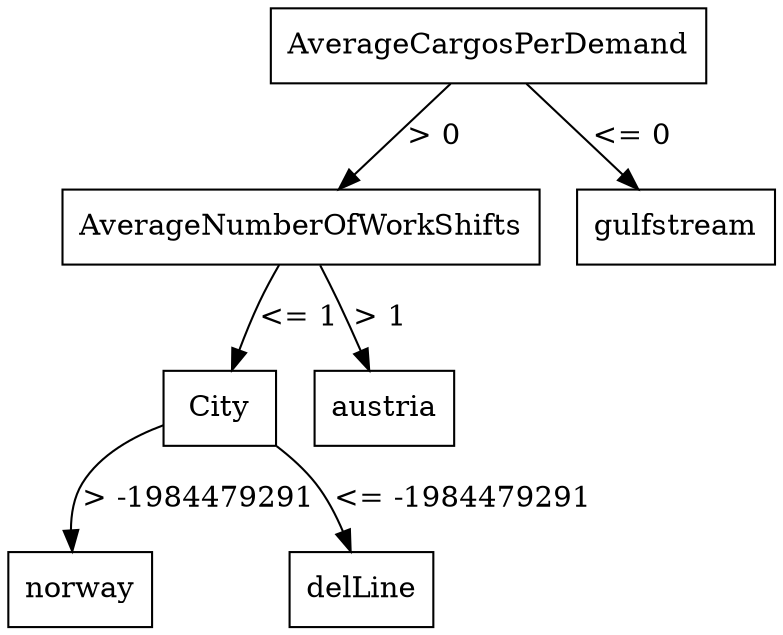 digraph ex01 {
    size="8,5"
    node [shape = box];
    "City" -> "norway" [ label = "> -1984479291"];
    "AverageCargosPerDemand" -> "AverageNumberOfWorkShifts" [ label = "> 0" ];
    "AverageNumberOfWorkShifts" -> "austria" [ label = "> 1" ];
    "AverageNumberOfWorkShifts" -> "City" [ label = "<= 1" ];
    "AverageCargosPerDemand" -> "gulfstream" [ label = "<= 0" ];
    "City" -> "delLine" [ label = "<= -1984479291" ];
}